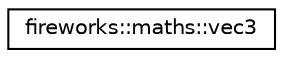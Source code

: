 digraph "Graphical Class Hierarchy"
{
 // LATEX_PDF_SIZE
  edge [fontname="Helvetica",fontsize="10",labelfontname="Helvetica",labelfontsize="10"];
  node [fontname="Helvetica",fontsize="10",shape=record];
  rankdir="LR";
  Node0 [label="fireworks::maths::vec3",height=0.2,width=0.4,color="black", fillcolor="white", style="filled",URL="$structfireworks_1_1maths_1_1vec3.html",tooltip=" "];
}
